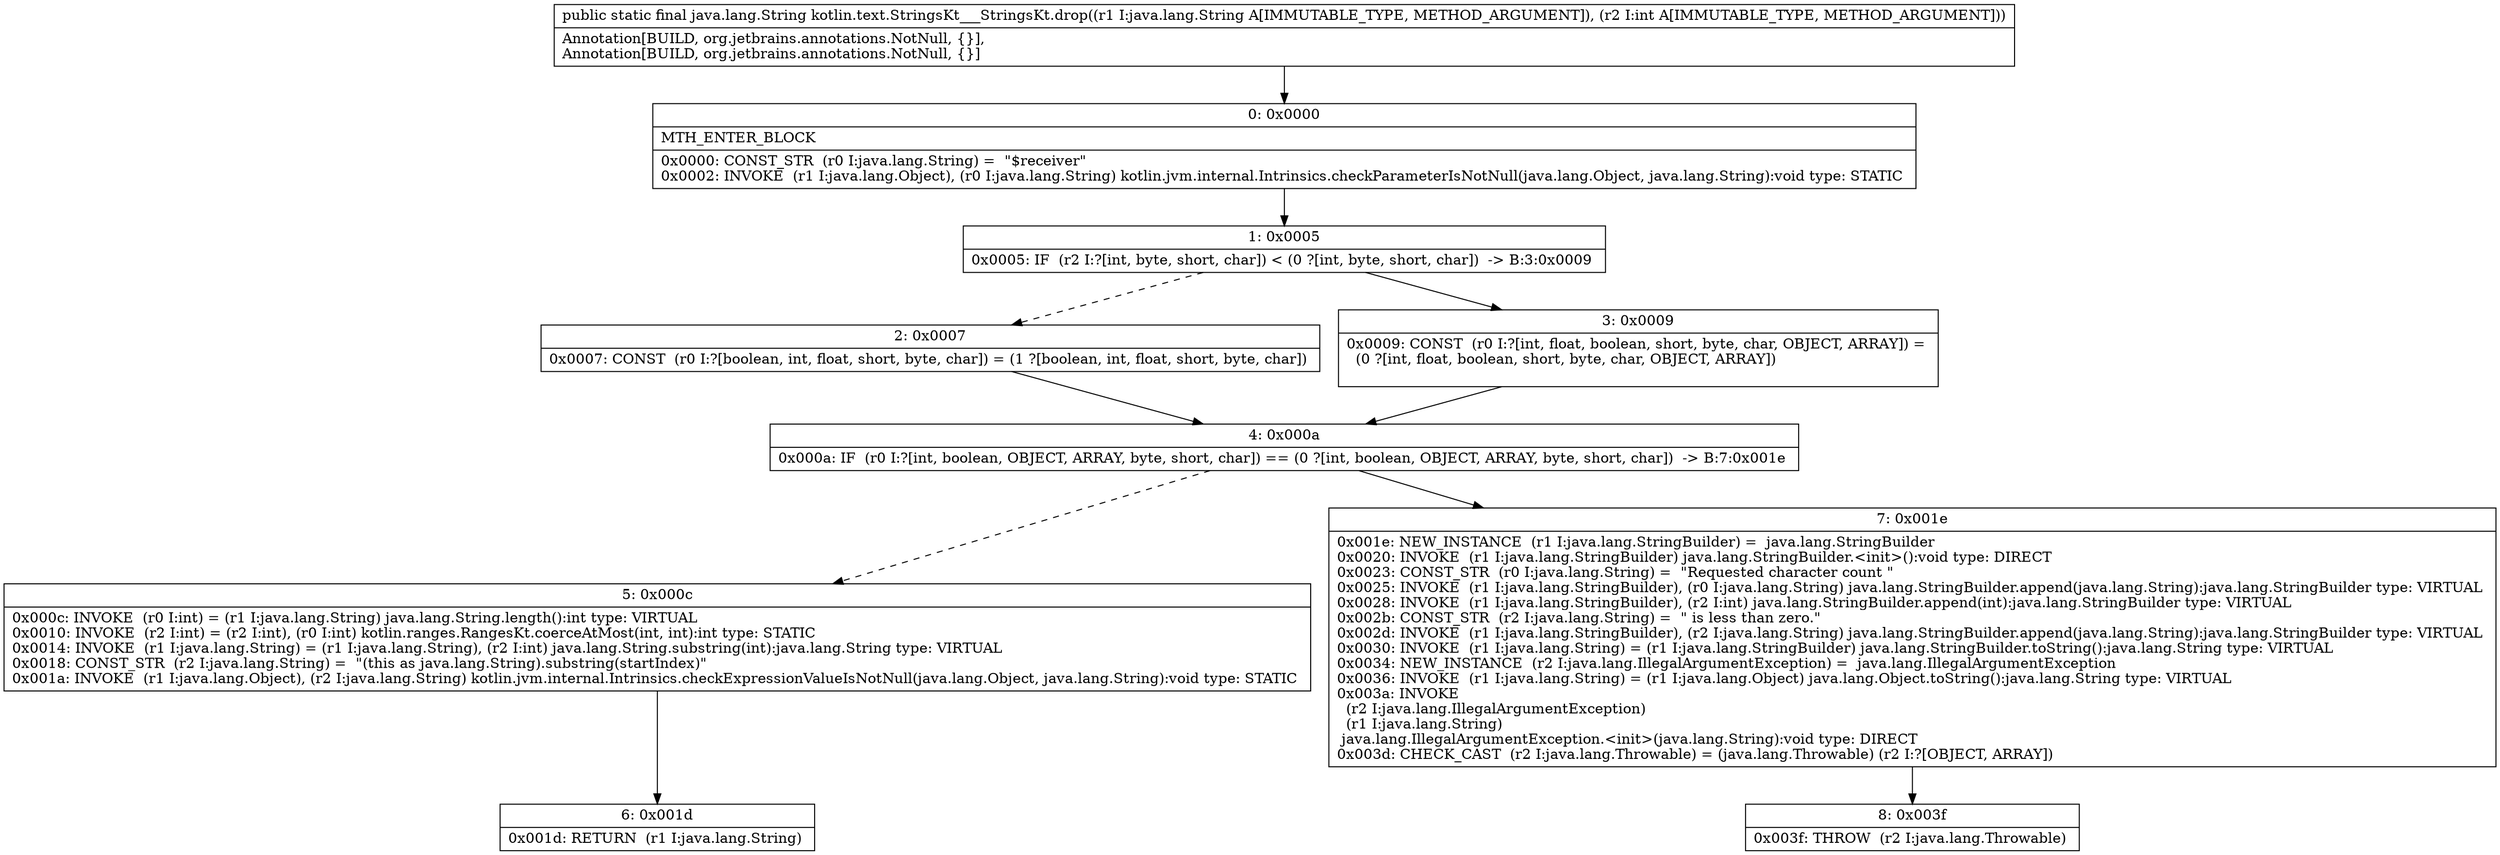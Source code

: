 digraph "CFG forkotlin.text.StringsKt___StringsKt.drop(Ljava\/lang\/String;I)Ljava\/lang\/String;" {
Node_0 [shape=record,label="{0\:\ 0x0000|MTH_ENTER_BLOCK\l|0x0000: CONST_STR  (r0 I:java.lang.String) =  \"$receiver\" \l0x0002: INVOKE  (r1 I:java.lang.Object), (r0 I:java.lang.String) kotlin.jvm.internal.Intrinsics.checkParameterIsNotNull(java.lang.Object, java.lang.String):void type: STATIC \l}"];
Node_1 [shape=record,label="{1\:\ 0x0005|0x0005: IF  (r2 I:?[int, byte, short, char]) \< (0 ?[int, byte, short, char])  \-\> B:3:0x0009 \l}"];
Node_2 [shape=record,label="{2\:\ 0x0007|0x0007: CONST  (r0 I:?[boolean, int, float, short, byte, char]) = (1 ?[boolean, int, float, short, byte, char]) \l}"];
Node_3 [shape=record,label="{3\:\ 0x0009|0x0009: CONST  (r0 I:?[int, float, boolean, short, byte, char, OBJECT, ARRAY]) = \l  (0 ?[int, float, boolean, short, byte, char, OBJECT, ARRAY])\l \l}"];
Node_4 [shape=record,label="{4\:\ 0x000a|0x000a: IF  (r0 I:?[int, boolean, OBJECT, ARRAY, byte, short, char]) == (0 ?[int, boolean, OBJECT, ARRAY, byte, short, char])  \-\> B:7:0x001e \l}"];
Node_5 [shape=record,label="{5\:\ 0x000c|0x000c: INVOKE  (r0 I:int) = (r1 I:java.lang.String) java.lang.String.length():int type: VIRTUAL \l0x0010: INVOKE  (r2 I:int) = (r2 I:int), (r0 I:int) kotlin.ranges.RangesKt.coerceAtMost(int, int):int type: STATIC \l0x0014: INVOKE  (r1 I:java.lang.String) = (r1 I:java.lang.String), (r2 I:int) java.lang.String.substring(int):java.lang.String type: VIRTUAL \l0x0018: CONST_STR  (r2 I:java.lang.String) =  \"(this as java.lang.String).substring(startIndex)\" \l0x001a: INVOKE  (r1 I:java.lang.Object), (r2 I:java.lang.String) kotlin.jvm.internal.Intrinsics.checkExpressionValueIsNotNull(java.lang.Object, java.lang.String):void type: STATIC \l}"];
Node_6 [shape=record,label="{6\:\ 0x001d|0x001d: RETURN  (r1 I:java.lang.String) \l}"];
Node_7 [shape=record,label="{7\:\ 0x001e|0x001e: NEW_INSTANCE  (r1 I:java.lang.StringBuilder) =  java.lang.StringBuilder \l0x0020: INVOKE  (r1 I:java.lang.StringBuilder) java.lang.StringBuilder.\<init\>():void type: DIRECT \l0x0023: CONST_STR  (r0 I:java.lang.String) =  \"Requested character count \" \l0x0025: INVOKE  (r1 I:java.lang.StringBuilder), (r0 I:java.lang.String) java.lang.StringBuilder.append(java.lang.String):java.lang.StringBuilder type: VIRTUAL \l0x0028: INVOKE  (r1 I:java.lang.StringBuilder), (r2 I:int) java.lang.StringBuilder.append(int):java.lang.StringBuilder type: VIRTUAL \l0x002b: CONST_STR  (r2 I:java.lang.String) =  \" is less than zero.\" \l0x002d: INVOKE  (r1 I:java.lang.StringBuilder), (r2 I:java.lang.String) java.lang.StringBuilder.append(java.lang.String):java.lang.StringBuilder type: VIRTUAL \l0x0030: INVOKE  (r1 I:java.lang.String) = (r1 I:java.lang.StringBuilder) java.lang.StringBuilder.toString():java.lang.String type: VIRTUAL \l0x0034: NEW_INSTANCE  (r2 I:java.lang.IllegalArgumentException) =  java.lang.IllegalArgumentException \l0x0036: INVOKE  (r1 I:java.lang.String) = (r1 I:java.lang.Object) java.lang.Object.toString():java.lang.String type: VIRTUAL \l0x003a: INVOKE  \l  (r2 I:java.lang.IllegalArgumentException)\l  (r1 I:java.lang.String)\l java.lang.IllegalArgumentException.\<init\>(java.lang.String):void type: DIRECT \l0x003d: CHECK_CAST  (r2 I:java.lang.Throwable) = (java.lang.Throwable) (r2 I:?[OBJECT, ARRAY]) \l}"];
Node_8 [shape=record,label="{8\:\ 0x003f|0x003f: THROW  (r2 I:java.lang.Throwable) \l}"];
MethodNode[shape=record,label="{public static final java.lang.String kotlin.text.StringsKt___StringsKt.drop((r1 I:java.lang.String A[IMMUTABLE_TYPE, METHOD_ARGUMENT]), (r2 I:int A[IMMUTABLE_TYPE, METHOD_ARGUMENT]))  | Annotation[BUILD, org.jetbrains.annotations.NotNull, \{\}], \lAnnotation[BUILD, org.jetbrains.annotations.NotNull, \{\}]\l}"];
MethodNode -> Node_0;
Node_0 -> Node_1;
Node_1 -> Node_2[style=dashed];
Node_1 -> Node_3;
Node_2 -> Node_4;
Node_3 -> Node_4;
Node_4 -> Node_5[style=dashed];
Node_4 -> Node_7;
Node_5 -> Node_6;
Node_7 -> Node_8;
}

